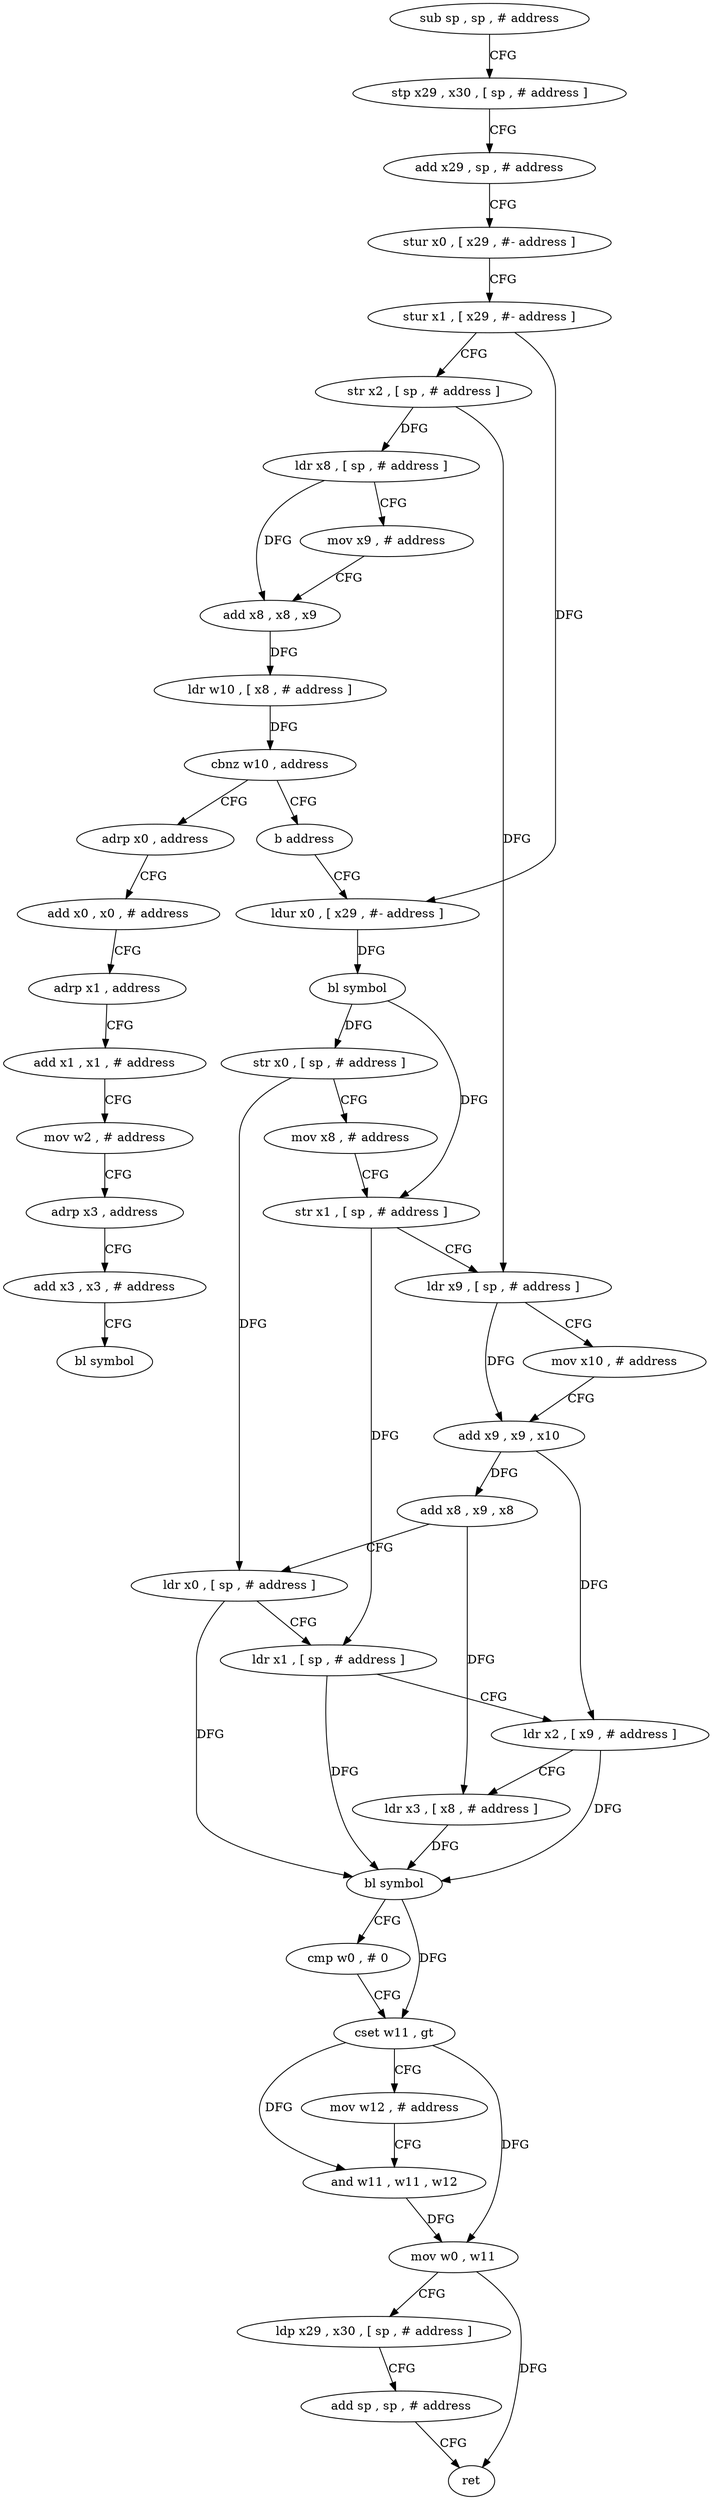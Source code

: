 digraph "func" {
"4214848" [label = "sub sp , sp , # address" ]
"4214852" [label = "stp x29 , x30 , [ sp , # address ]" ]
"4214856" [label = "add x29 , sp , # address" ]
"4214860" [label = "stur x0 , [ x29 , #- address ]" ]
"4214864" [label = "stur x1 , [ x29 , #- address ]" ]
"4214868" [label = "str x2 , [ sp , # address ]" ]
"4214872" [label = "ldr x8 , [ sp , # address ]" ]
"4214876" [label = "mov x9 , # address" ]
"4214880" [label = "add x8 , x8 , x9" ]
"4214884" [label = "ldr w10 , [ x8 , # address ]" ]
"4214888" [label = "cbnz w10 , address" ]
"4214896" [label = "adrp x0 , address" ]
"4214892" [label = "b address" ]
"4214900" [label = "add x0 , x0 , # address" ]
"4214904" [label = "adrp x1 , address" ]
"4214908" [label = "add x1 , x1 , # address" ]
"4214912" [label = "mov w2 , # address" ]
"4214916" [label = "adrp x3 , address" ]
"4214920" [label = "add x3 , x3 , # address" ]
"4214924" [label = "bl symbol" ]
"4214928" [label = "ldur x0 , [ x29 , #- address ]" ]
"4214932" [label = "bl symbol" ]
"4214936" [label = "str x0 , [ sp , # address ]" ]
"4214940" [label = "mov x8 , # address" ]
"4214944" [label = "str x1 , [ sp , # address ]" ]
"4214948" [label = "ldr x9 , [ sp , # address ]" ]
"4214952" [label = "mov x10 , # address" ]
"4214956" [label = "add x9 , x9 , x10" ]
"4214960" [label = "add x8 , x9 , x8" ]
"4214964" [label = "ldr x0 , [ sp , # address ]" ]
"4214968" [label = "ldr x1 , [ sp , # address ]" ]
"4214972" [label = "ldr x2 , [ x9 , # address ]" ]
"4214976" [label = "ldr x3 , [ x8 , # address ]" ]
"4214980" [label = "bl symbol" ]
"4214984" [label = "cmp w0 , # 0" ]
"4214988" [label = "cset w11 , gt" ]
"4214992" [label = "mov w12 , # address" ]
"4214996" [label = "and w11 , w11 , w12" ]
"4215000" [label = "mov w0 , w11" ]
"4215004" [label = "ldp x29 , x30 , [ sp , # address ]" ]
"4215008" [label = "add sp , sp , # address" ]
"4215012" [label = "ret" ]
"4214848" -> "4214852" [ label = "CFG" ]
"4214852" -> "4214856" [ label = "CFG" ]
"4214856" -> "4214860" [ label = "CFG" ]
"4214860" -> "4214864" [ label = "CFG" ]
"4214864" -> "4214868" [ label = "CFG" ]
"4214864" -> "4214928" [ label = "DFG" ]
"4214868" -> "4214872" [ label = "DFG" ]
"4214868" -> "4214948" [ label = "DFG" ]
"4214872" -> "4214876" [ label = "CFG" ]
"4214872" -> "4214880" [ label = "DFG" ]
"4214876" -> "4214880" [ label = "CFG" ]
"4214880" -> "4214884" [ label = "DFG" ]
"4214884" -> "4214888" [ label = "DFG" ]
"4214888" -> "4214896" [ label = "CFG" ]
"4214888" -> "4214892" [ label = "CFG" ]
"4214896" -> "4214900" [ label = "CFG" ]
"4214892" -> "4214928" [ label = "CFG" ]
"4214900" -> "4214904" [ label = "CFG" ]
"4214904" -> "4214908" [ label = "CFG" ]
"4214908" -> "4214912" [ label = "CFG" ]
"4214912" -> "4214916" [ label = "CFG" ]
"4214916" -> "4214920" [ label = "CFG" ]
"4214920" -> "4214924" [ label = "CFG" ]
"4214928" -> "4214932" [ label = "DFG" ]
"4214932" -> "4214936" [ label = "DFG" ]
"4214932" -> "4214944" [ label = "DFG" ]
"4214936" -> "4214940" [ label = "CFG" ]
"4214936" -> "4214964" [ label = "DFG" ]
"4214940" -> "4214944" [ label = "CFG" ]
"4214944" -> "4214948" [ label = "CFG" ]
"4214944" -> "4214968" [ label = "DFG" ]
"4214948" -> "4214952" [ label = "CFG" ]
"4214948" -> "4214956" [ label = "DFG" ]
"4214952" -> "4214956" [ label = "CFG" ]
"4214956" -> "4214960" [ label = "DFG" ]
"4214956" -> "4214972" [ label = "DFG" ]
"4214960" -> "4214964" [ label = "CFG" ]
"4214960" -> "4214976" [ label = "DFG" ]
"4214964" -> "4214968" [ label = "CFG" ]
"4214964" -> "4214980" [ label = "DFG" ]
"4214968" -> "4214972" [ label = "CFG" ]
"4214968" -> "4214980" [ label = "DFG" ]
"4214972" -> "4214976" [ label = "CFG" ]
"4214972" -> "4214980" [ label = "DFG" ]
"4214976" -> "4214980" [ label = "DFG" ]
"4214980" -> "4214984" [ label = "CFG" ]
"4214980" -> "4214988" [ label = "DFG" ]
"4214984" -> "4214988" [ label = "CFG" ]
"4214988" -> "4214992" [ label = "CFG" ]
"4214988" -> "4214996" [ label = "DFG" ]
"4214988" -> "4215000" [ label = "DFG" ]
"4214992" -> "4214996" [ label = "CFG" ]
"4214996" -> "4215000" [ label = "DFG" ]
"4215000" -> "4215004" [ label = "CFG" ]
"4215000" -> "4215012" [ label = "DFG" ]
"4215004" -> "4215008" [ label = "CFG" ]
"4215008" -> "4215012" [ label = "CFG" ]
}
